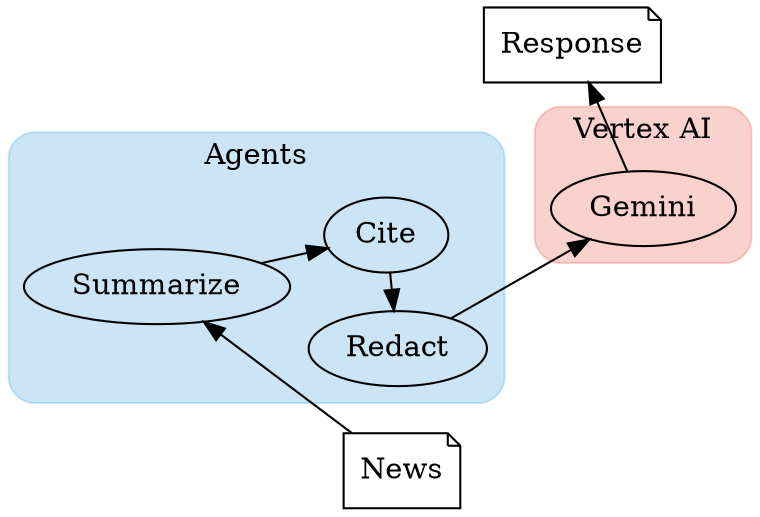 digraph stack {
	graph [layout=fdp,
		style="filled,rounded"
	];
	{
		node [shape=note];
		news	[label=News,
			shape=note];
		response	[label=Response,
			shape=note];
	}
	subgraph cluster_crewai {
		graph [color="#3498db40",
			label=Agents
		];
		summarize	[label=Summarize];
		cite	[label=Cite];
		redact	[label=Redact];
	}
	subgraph cluster_vertexai {
		graph [color="#e74c3c40",
			label="Vertex AI"
		];
		gemini	[label=Gemini];
	}
	news -> summarize;
	summarize -> cite;
	cite -> redact;
	redact -> gemini;
	gemini -> response;
}
